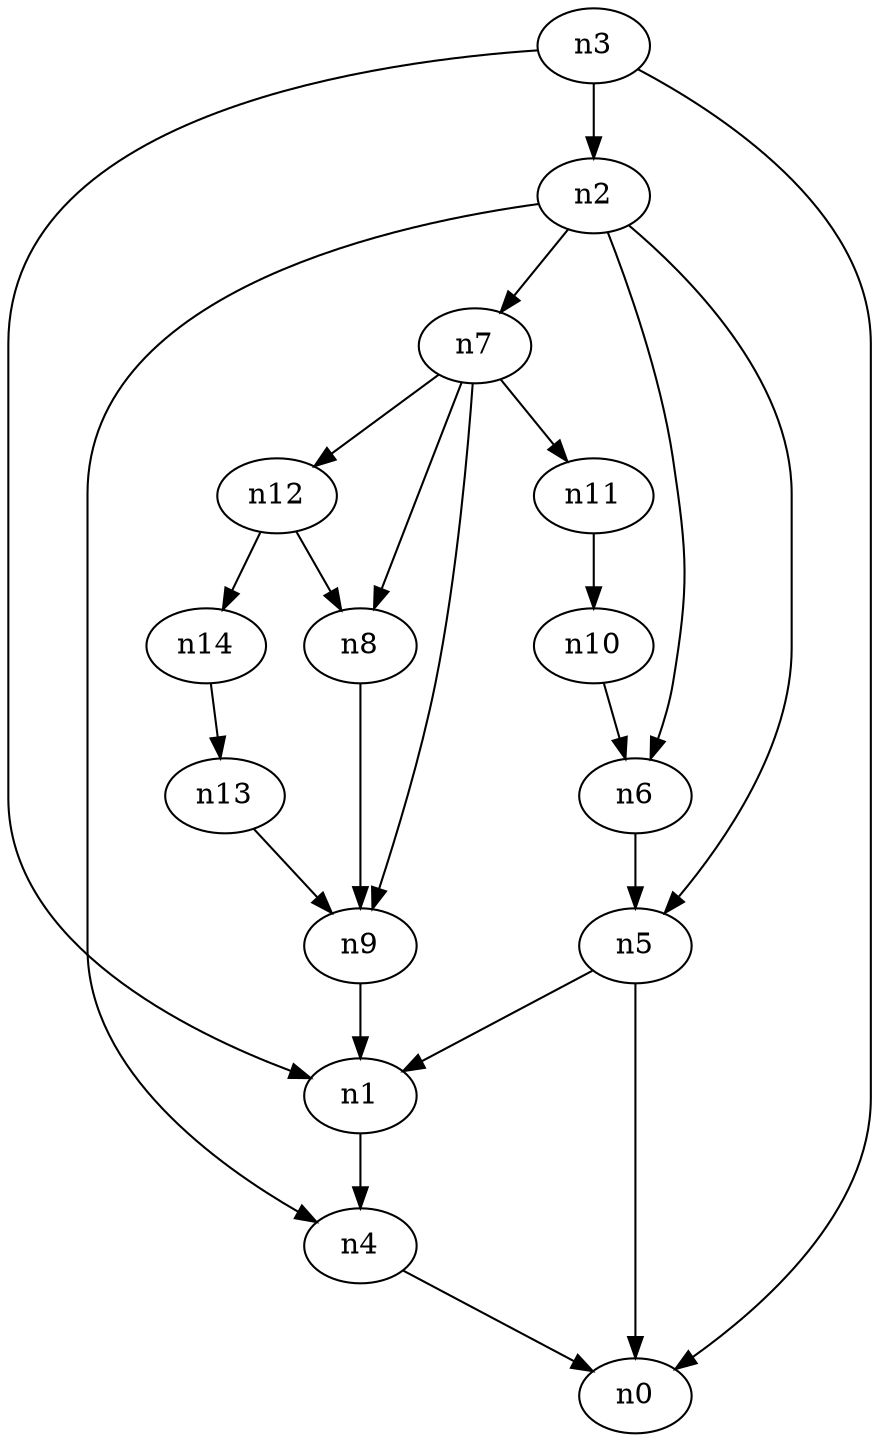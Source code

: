 digraph G {
	n1 -> n4	 [_graphml_id=e4];
	n2 -> n4	 [_graphml_id=e7];
	n2 -> n5	 [_graphml_id=e8];
	n2 -> n6	 [_graphml_id=e10];
	n2 -> n7	 [_graphml_id=e11];
	n3 -> n0	 [_graphml_id=e0];
	n3 -> n1	 [_graphml_id=e3];
	n3 -> n2	 [_graphml_id=e6];
	n4 -> n0	 [_graphml_id=e1];
	n5 -> n0	 [_graphml_id=e2];
	n5 -> n1	 [_graphml_id=e5];
	n6 -> n5	 [_graphml_id=e9];
	n7 -> n8	 [_graphml_id=e12];
	n7 -> n9	 [_graphml_id=e20];
	n7 -> n11	 [_graphml_id=e17];
	n7 -> n12	 [_graphml_id=e18];
	n8 -> n9	 [_graphml_id=e13];
	n9 -> n1	 [_graphml_id=e14];
	n10 -> n6	 [_graphml_id=e15];
	n11 -> n10	 [_graphml_id=e16];
	n12 -> n8	 [_graphml_id=e19];
	n12 -> n14	 [_graphml_id=e23];
	n13 -> n9	 [_graphml_id=e21];
	n14 -> n13	 [_graphml_id=e22];
}
